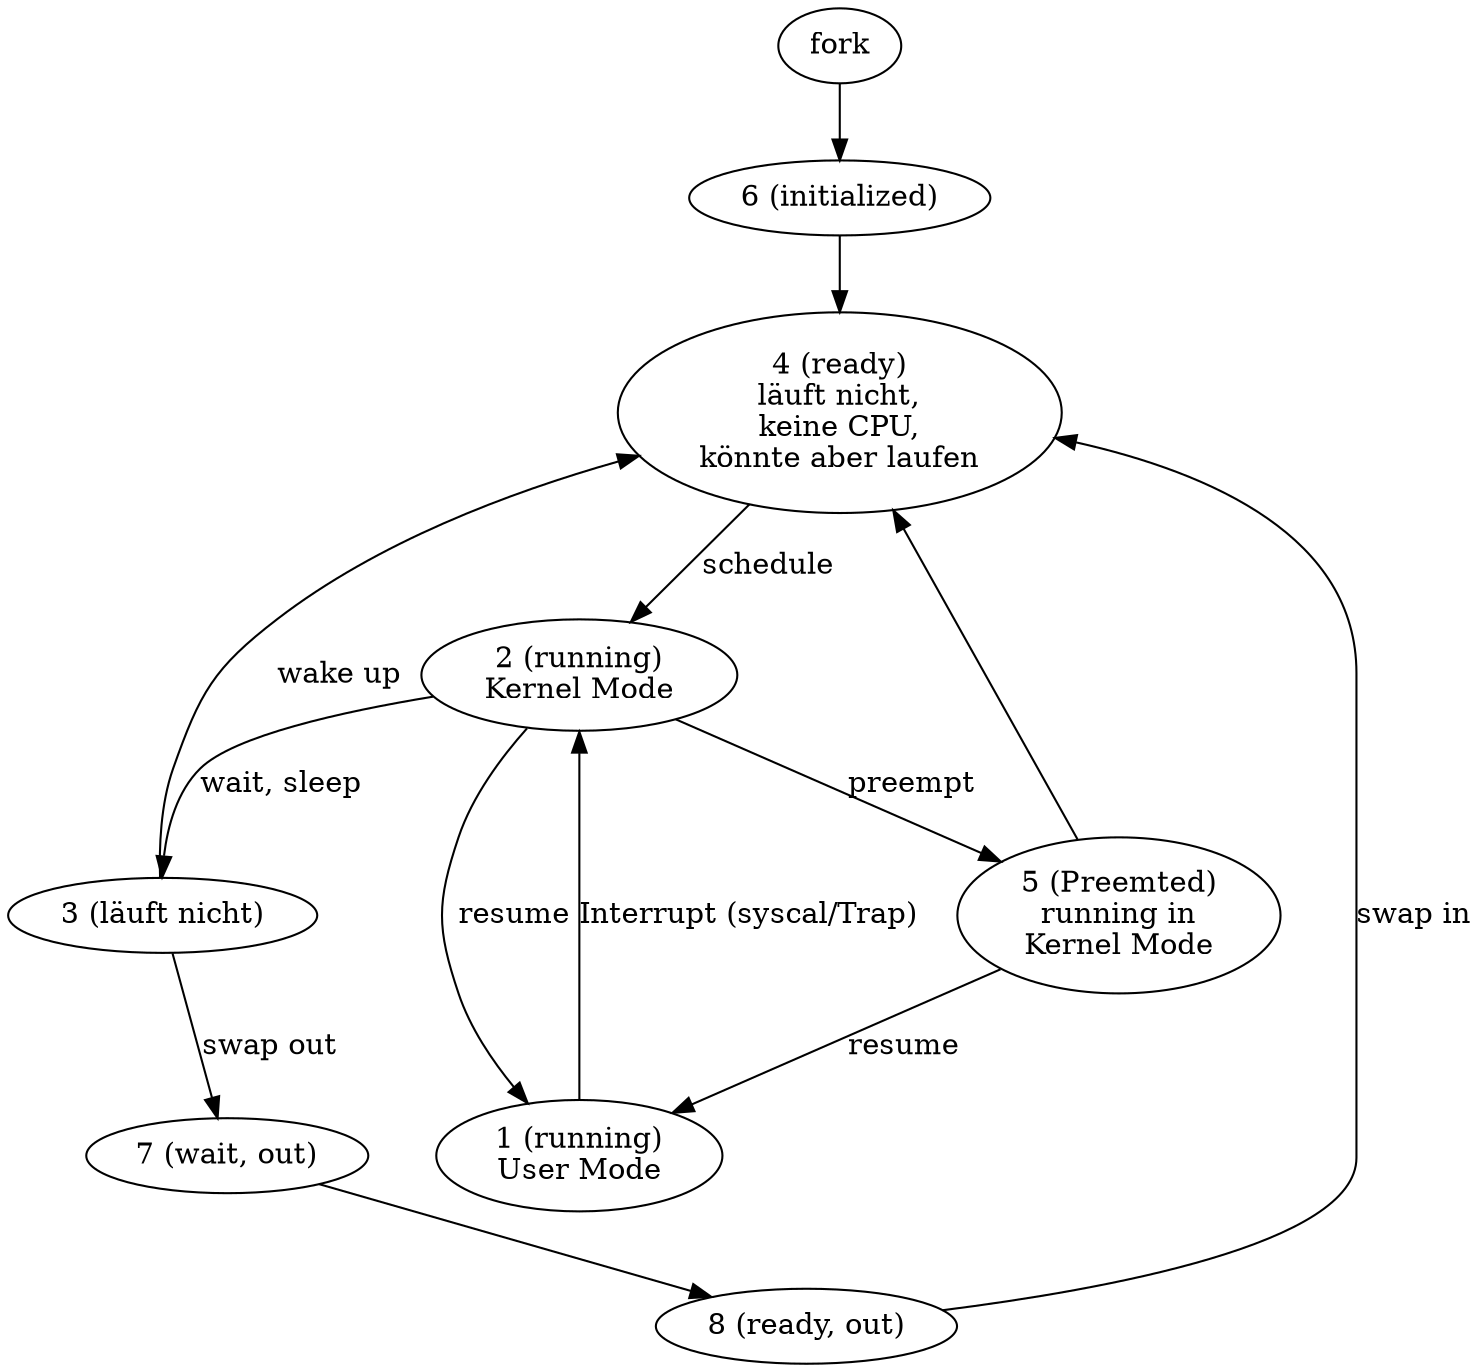 digraph G {

fork [label = "fork", start = "self"];
1 [label="1 (running)\nUser Mode"]
2 [label="2 (running)\nKernel Mode"]
3 [label="3 (läuft nicht)"]
4 [label="4 (ready)\nläuft nicht,\nkeine CPU,\nkönnte aber laufen"]
5 [label="5 (Preemted)\nrunning in\nKernel Mode"]
6 [label="6 (initialized)"]
7 [label="7 (wait, out)"]
8 [label="8 (ready, out)"]

fork -> 6; 
1 -> 2 [label="Interrupt (syscal/Trap)"];
2 -> 1 [label="resume"];
2 -> 3 [label="wait, sleep"];
2 -> 5 [label="preempt"];
3 -> 4 [label="wake up"];
3 -> 7 [label="swap out"];
7 -> 8 [label=""];
8 -> 4 [label="swap in"];
4 -> 2 [label="schedule"];
5 -> 1 [label="resume"];
5 -> 4 [label=""];
6 -> 4 [label=""]; 

}
